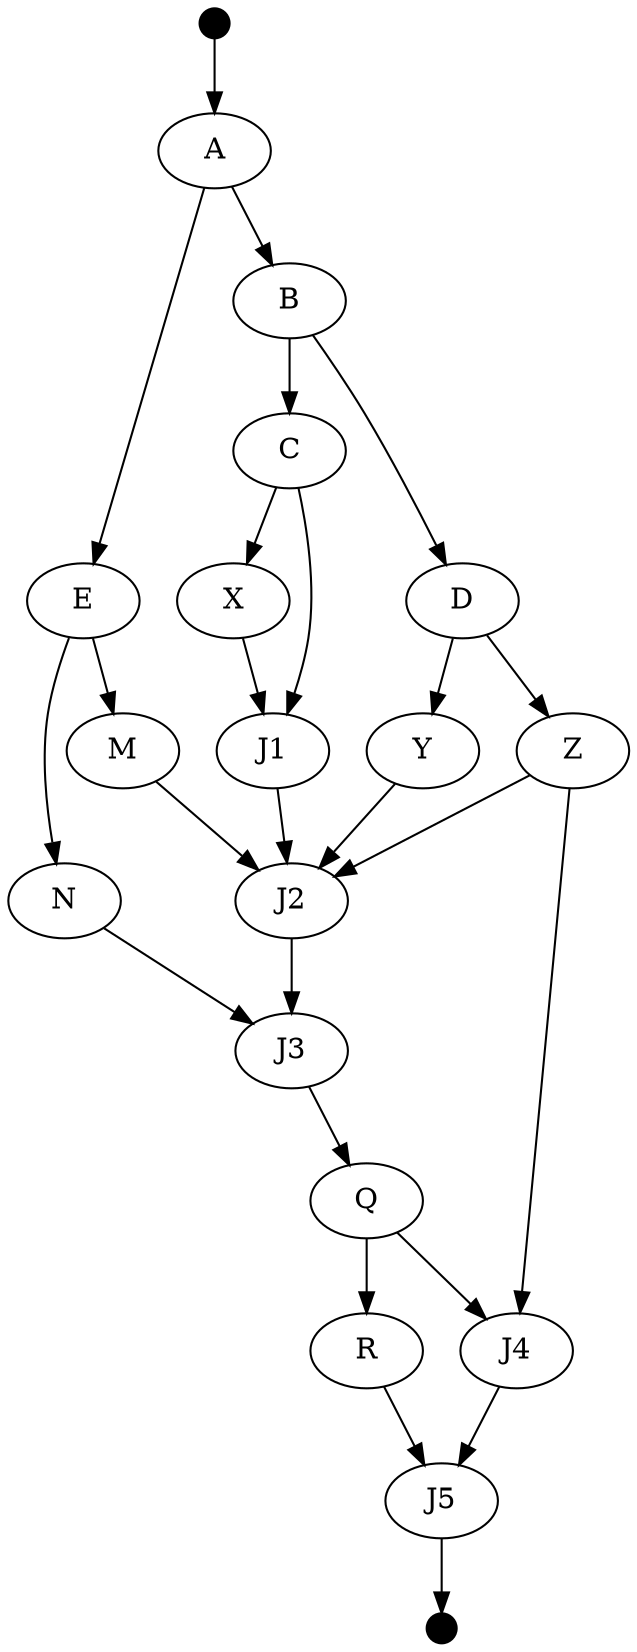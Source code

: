 digraph for {
start [shape="point" width="0.2"]
end [shape="point" width="0.2"]
start -> A;
A -> E;
A -> B;
E -> N;
E  -> M;
B -> C;
B -> D;
C -> X;
C -> J1;
X -> J1;
D -> Y;
D -> Z;
M -> J2;
J1 -> J2;
Y -> J2;
Z -> J2;
J2 -> J3;
N -> J3;
Z -> J4;
J3 -> Q;
Q -> R -> J5;
Q -> J4;
J4  -> J5;

J5 -> end;
}
